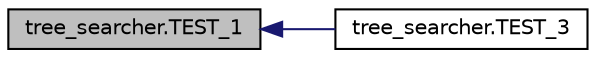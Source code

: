 digraph "tree_searcher.TEST_1"
{
  edge [fontname="Helvetica",fontsize="10",labelfontname="Helvetica",labelfontsize="10"];
  node [fontname="Helvetica",fontsize="10",shape=record];
  rankdir="LR";
  Node1 [label="tree_searcher.TEST_1",height=0.2,width=0.4,color="black", fillcolor="grey75", style="filled", fontcolor="black"];
  Node1 -> Node2 [dir="back",color="midnightblue",fontsize="10",style="solid",fontname="Helvetica"];
  Node2 [label="tree_searcher.TEST_3",height=0.2,width=0.4,color="black", fillcolor="white", style="filled",URL="$namespacetree__searcher.html#a22d3d902139be0cd38cec908adfefdcb"];
}
